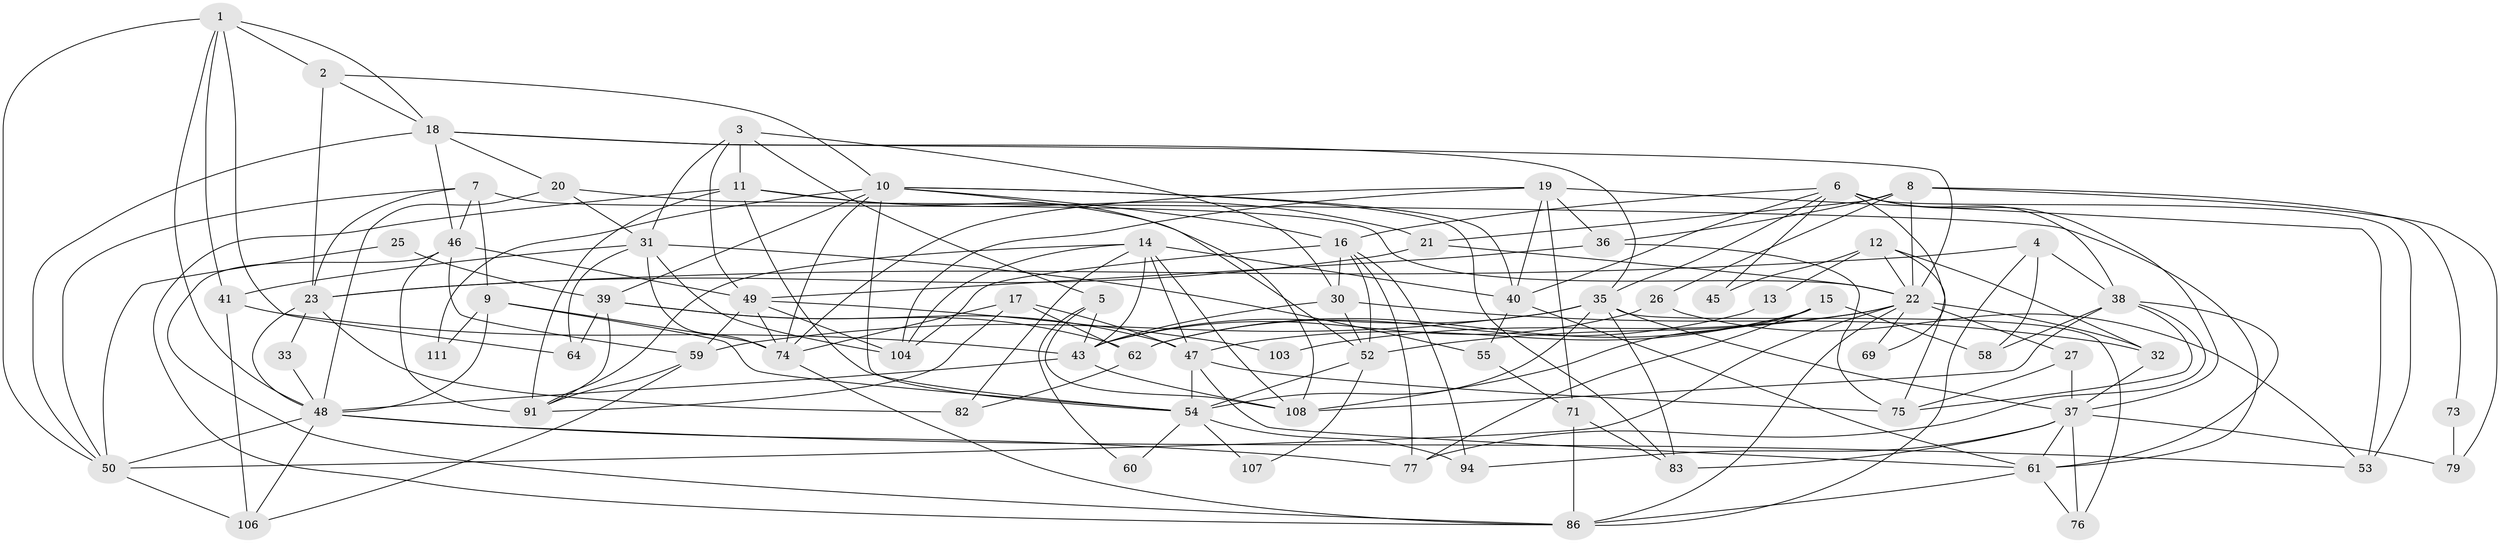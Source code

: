 // Generated by graph-tools (version 1.1) at 2025/52/02/27/25 19:52:08]
// undirected, 73 vertices, 185 edges
graph export_dot {
graph [start="1"]
  node [color=gray90,style=filled];
  1 [super="+29"];
  2 [super="+99"];
  3 [super="+51"];
  4 [super="+81"];
  5 [super="+72"];
  6 [super="+109"];
  7;
  8;
  9 [super="+96"];
  10 [super="+34"];
  11 [super="+63"];
  12 [super="+105"];
  13;
  14 [super="+92"];
  15 [super="+42"];
  16 [super="+100"];
  17 [super="+24"];
  18 [super="+66"];
  19 [super="+44"];
  20;
  21;
  22 [super="+28"];
  23 [super="+95"];
  25;
  26;
  27;
  30 [super="+113"];
  31 [super="+101"];
  32;
  33;
  35 [super="+57"];
  36;
  37 [super="+68"];
  38 [super="+112"];
  39 [super="+93"];
  40 [super="+80"];
  41;
  43 [super="+102"];
  45;
  46 [super="+78"];
  47 [super="+87"];
  48 [super="+89"];
  49 [super="+90"];
  50 [super="+88"];
  52 [super="+98"];
  53 [super="+56"];
  54 [super="+85"];
  55;
  58;
  59 [super="+70"];
  60;
  61 [super="+67"];
  62 [super="+65"];
  64;
  69;
  71;
  73;
  74 [super="+84"];
  75;
  76;
  77;
  79;
  82;
  83;
  86 [super="+97"];
  91 [super="+110"];
  94;
  103;
  104;
  106;
  107;
  108;
  111;
  1 -- 50;
  1 -- 41;
  1 -- 64;
  1 -- 18;
  1 -- 48;
  1 -- 2;
  2 -- 10;
  2 -- 18;
  2 -- 23;
  3 -- 11;
  3 -- 49;
  3 -- 30;
  3 -- 5;
  3 -- 31;
  4 -- 38;
  4 -- 58;
  4 -- 86;
  4 -- 23;
  5 -- 108;
  5 -- 43;
  5 -- 60;
  6 -- 35;
  6 -- 16;
  6 -- 38;
  6 -- 45;
  6 -- 69;
  6 -- 53;
  6 -- 40;
  6 -- 37;
  7 -- 50;
  7 -- 23;
  7 -- 9;
  7 -- 22;
  7 -- 46;
  8 -- 26;
  8 -- 36;
  8 -- 21;
  8 -- 73;
  8 -- 79;
  8 -- 22;
  9 -- 48;
  9 -- 54;
  9 -- 111;
  9 -- 74;
  10 -- 39;
  10 -- 111;
  10 -- 16;
  10 -- 83;
  10 -- 74;
  10 -- 54;
  10 -- 108;
  10 -- 40;
  11 -- 91;
  11 -- 86;
  11 -- 54;
  11 -- 52;
  11 -- 21;
  12 -- 32;
  12 -- 75;
  12 -- 22 [weight=2];
  12 -- 45;
  12 -- 13;
  13 -- 62;
  14 -- 43;
  14 -- 82;
  14 -- 47;
  14 -- 40;
  14 -- 104;
  14 -- 108;
  14 -- 91;
  15 -- 77;
  15 -- 108;
  15 -- 62;
  15 -- 58;
  15 -- 47;
  16 -- 30;
  16 -- 94;
  16 -- 104;
  16 -- 52;
  16 -- 77;
  17 -- 91;
  17 -- 62;
  17 -- 47;
  17 -- 74;
  18 -- 20;
  18 -- 50;
  18 -- 35;
  18 -- 46;
  18 -- 22;
  19 -- 71;
  19 -- 36;
  19 -- 53;
  19 -- 40;
  19 -- 104;
  19 -- 74;
  20 -- 61;
  20 -- 48;
  20 -- 31;
  21 -- 23;
  21 -- 22;
  22 -- 32;
  22 -- 69;
  22 -- 103;
  22 -- 27;
  22 -- 52;
  22 -- 86;
  22 -- 50;
  23 -- 48;
  23 -- 33;
  23 -- 82;
  25 -- 39;
  25 -- 50;
  26 -- 43;
  26 -- 53;
  27 -- 75;
  27 -- 37;
  30 -- 32;
  30 -- 52;
  30 -- 43;
  31 -- 41;
  31 -- 64;
  31 -- 55;
  31 -- 104;
  31 -- 74;
  32 -- 37;
  33 -- 48;
  35 -- 37;
  35 -- 76;
  35 -- 83;
  35 -- 43;
  35 -- 59;
  35 -- 54;
  36 -- 75;
  36 -- 49;
  37 -- 76;
  37 -- 79;
  37 -- 61;
  37 -- 83;
  37 -- 94;
  38 -- 77;
  38 -- 58;
  38 -- 75;
  38 -- 108;
  38 -- 61;
  39 -- 47;
  39 -- 64;
  39 -- 91;
  39 -- 62;
  40 -- 55;
  40 -- 61;
  41 -- 43;
  41 -- 106;
  43 -- 108;
  43 -- 48;
  46 -- 59;
  46 -- 86;
  46 -- 49;
  46 -- 91;
  47 -- 61;
  47 -- 54;
  47 -- 75;
  48 -- 106;
  48 -- 77;
  48 -- 50;
  48 -- 53;
  49 -- 104;
  49 -- 103;
  49 -- 59;
  49 -- 74;
  50 -- 106;
  52 -- 54;
  52 -- 107;
  54 -- 107;
  54 -- 60;
  54 -- 94;
  55 -- 71;
  59 -- 106;
  59 -- 91;
  61 -- 76;
  61 -- 86;
  62 -- 82;
  71 -- 83;
  71 -- 86;
  73 -- 79;
  74 -- 86;
}
